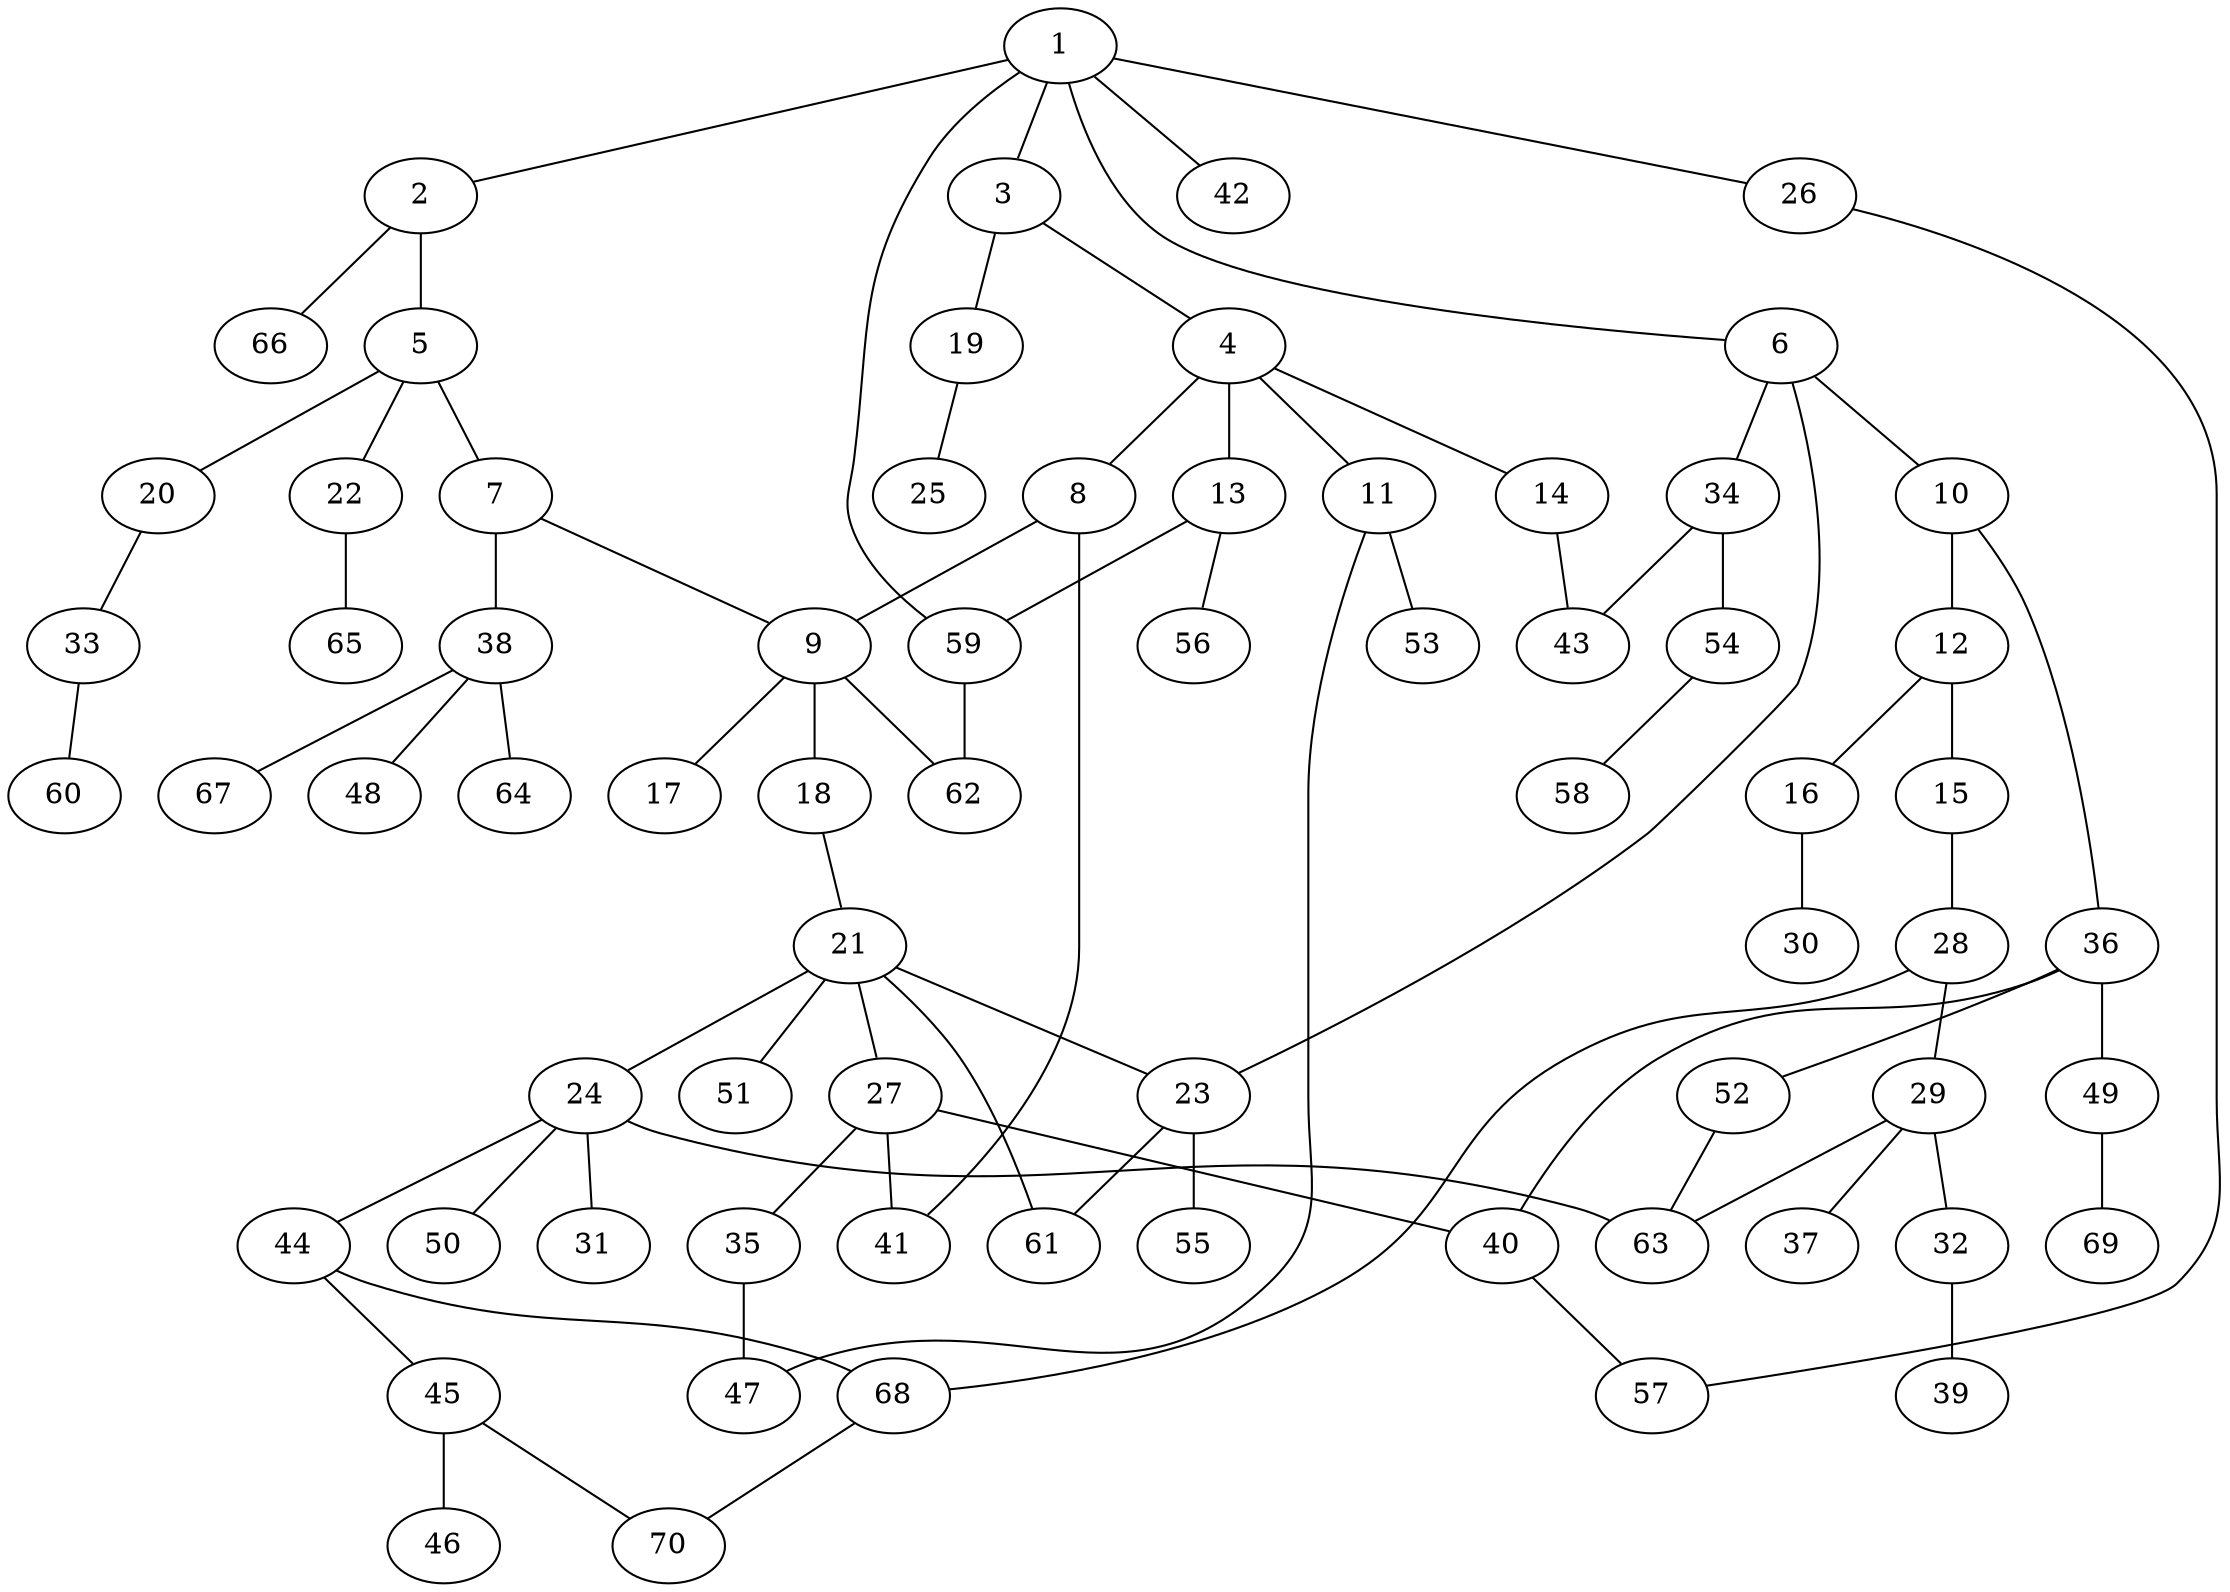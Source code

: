 graph graphname {1--2
1--3
1--6
1--26
1--42
1--59
2--5
2--66
3--4
3--19
4--8
4--11
4--13
4--14
5--7
5--20
5--22
6--10
6--23
6--34
7--9
7--38
8--9
8--41
9--17
9--18
9--62
10--12
10--36
11--47
11--53
12--15
12--16
13--56
13--59
14--43
15--28
16--30
18--21
19--25
20--33
21--23
21--24
21--27
21--51
21--61
22--65
23--55
23--61
24--31
24--44
24--50
24--63
26--57
27--35
27--40
27--41
28--29
28--68
29--32
29--37
29--63
32--39
33--60
34--43
34--54
35--47
36--40
36--49
36--52
38--48
38--64
38--67
40--57
44--45
44--68
45--46
45--70
49--69
52--63
54--58
59--62
68--70
}